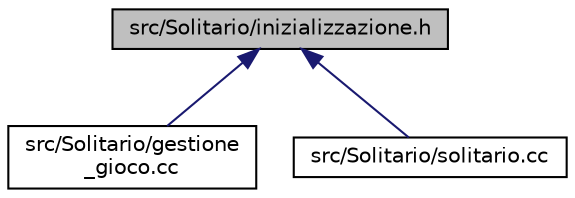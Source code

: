 digraph "src/Solitario/inizializzazione.h"
{
  edge [fontname="Helvetica",fontsize="10",labelfontname="Helvetica",labelfontsize="10"];
  node [fontname="Helvetica",fontsize="10",shape=record];
  Node1 [label="src/Solitario/inizializzazione.h",height=0.2,width=0.4,color="black", fillcolor="grey75", style="filled", fontcolor="black"];
  Node1 -> Node2 [dir="back",color="midnightblue",fontsize="10",style="solid",fontname="Helvetica"];
  Node2 [label="src/Solitario/gestione\l_gioco.cc",height=0.2,width=0.4,color="black", fillcolor="white", style="filled",URL="$gestione__gioco_8cc.html"];
  Node1 -> Node3 [dir="back",color="midnightblue",fontsize="10",style="solid",fontname="Helvetica"];
  Node3 [label="src/Solitario/solitario.cc",height=0.2,width=0.4,color="black", fillcolor="white", style="filled",URL="$solitario_8cc.html"];
}
